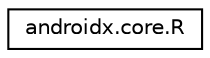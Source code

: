 digraph "Graphical Class Hierarchy"
{
 // LATEX_PDF_SIZE
  edge [fontname="Helvetica",fontsize="10",labelfontname="Helvetica",labelfontsize="10"];
  node [fontname="Helvetica",fontsize="10",shape=record];
  rankdir="LR";
  Node0 [label="androidx.core.R",height=0.2,width=0.4,color="black", fillcolor="white", style="filled",URL="$classandroidx_1_1core_1_1_r.html",tooltip=" "];
}
